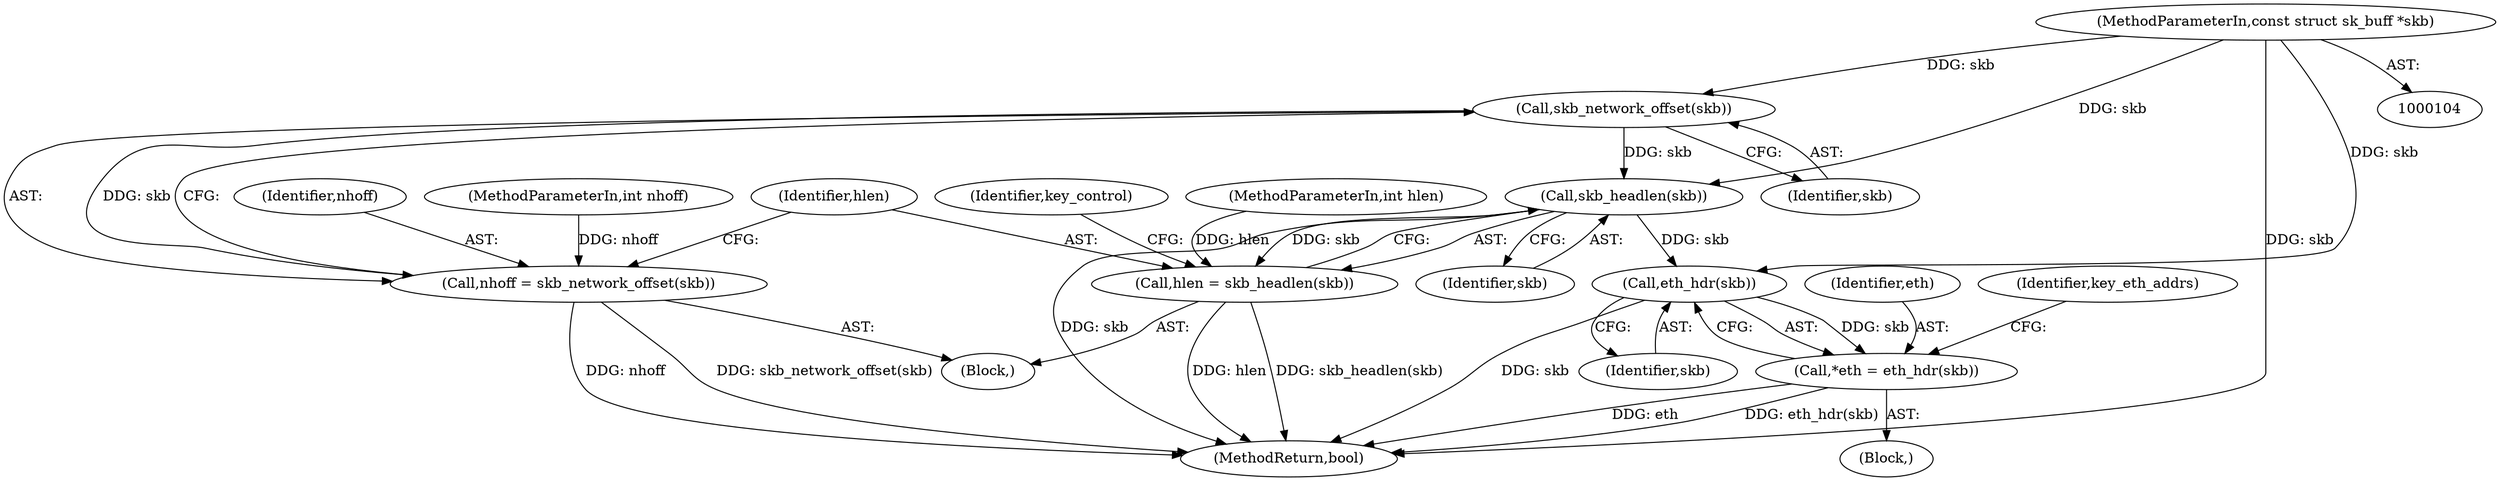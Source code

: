 digraph "0_linux_a6e544b0a88b53114bfa5a57e21b7be7a8dfc9d0@pointer" {
"1000139" [label="(Call,skb_network_offset(skb))"];
"1000105" [label="(MethodParameterIn,const struct sk_buff *skb)"];
"1000137" [label="(Call,nhoff = skb_network_offset(skb))"];
"1000143" [label="(Call,skb_headlen(skb))"];
"1000141" [label="(Call,hlen = skb_headlen(skb))"];
"1000165" [label="(Call,eth_hdr(skb))"];
"1000163" [label="(Call,*eth = eth_hdr(skb))"];
"1000138" [label="(Identifier,nhoff)"];
"1000110" [label="(MethodParameterIn,int nhoff)"];
"1000126" [label="(Block,)"];
"1000812" [label="(MethodReturn,bool)"];
"1000105" [label="(MethodParameterIn,const struct sk_buff *skb)"];
"1000146" [label="(Identifier,key_control)"];
"1000140" [label="(Identifier,skb)"];
"1000164" [label="(Identifier,eth)"];
"1000169" [label="(Identifier,key_eth_addrs)"];
"1000161" [label="(Block,)"];
"1000137" [label="(Call,nhoff = skb_network_offset(skb))"];
"1000111" [label="(MethodParameterIn,int hlen)"];
"1000144" [label="(Identifier,skb)"];
"1000142" [label="(Identifier,hlen)"];
"1000139" [label="(Call,skb_network_offset(skb))"];
"1000163" [label="(Call,*eth = eth_hdr(skb))"];
"1000141" [label="(Call,hlen = skb_headlen(skb))"];
"1000166" [label="(Identifier,skb)"];
"1000165" [label="(Call,eth_hdr(skb))"];
"1000143" [label="(Call,skb_headlen(skb))"];
"1000139" -> "1000137"  [label="AST: "];
"1000139" -> "1000140"  [label="CFG: "];
"1000140" -> "1000139"  [label="AST: "];
"1000137" -> "1000139"  [label="CFG: "];
"1000139" -> "1000137"  [label="DDG: skb"];
"1000105" -> "1000139"  [label="DDG: skb"];
"1000139" -> "1000143"  [label="DDG: skb"];
"1000105" -> "1000104"  [label="AST: "];
"1000105" -> "1000812"  [label="DDG: skb"];
"1000105" -> "1000143"  [label="DDG: skb"];
"1000105" -> "1000165"  [label="DDG: skb"];
"1000137" -> "1000126"  [label="AST: "];
"1000138" -> "1000137"  [label="AST: "];
"1000142" -> "1000137"  [label="CFG: "];
"1000137" -> "1000812"  [label="DDG: skb_network_offset(skb)"];
"1000137" -> "1000812"  [label="DDG: nhoff"];
"1000110" -> "1000137"  [label="DDG: nhoff"];
"1000143" -> "1000141"  [label="AST: "];
"1000143" -> "1000144"  [label="CFG: "];
"1000144" -> "1000143"  [label="AST: "];
"1000141" -> "1000143"  [label="CFG: "];
"1000143" -> "1000812"  [label="DDG: skb"];
"1000143" -> "1000141"  [label="DDG: skb"];
"1000143" -> "1000165"  [label="DDG: skb"];
"1000141" -> "1000126"  [label="AST: "];
"1000142" -> "1000141"  [label="AST: "];
"1000146" -> "1000141"  [label="CFG: "];
"1000141" -> "1000812"  [label="DDG: hlen"];
"1000141" -> "1000812"  [label="DDG: skb_headlen(skb)"];
"1000111" -> "1000141"  [label="DDG: hlen"];
"1000165" -> "1000163"  [label="AST: "];
"1000165" -> "1000166"  [label="CFG: "];
"1000166" -> "1000165"  [label="AST: "];
"1000163" -> "1000165"  [label="CFG: "];
"1000165" -> "1000812"  [label="DDG: skb"];
"1000165" -> "1000163"  [label="DDG: skb"];
"1000163" -> "1000161"  [label="AST: "];
"1000164" -> "1000163"  [label="AST: "];
"1000169" -> "1000163"  [label="CFG: "];
"1000163" -> "1000812"  [label="DDG: eth"];
"1000163" -> "1000812"  [label="DDG: eth_hdr(skb)"];
}
